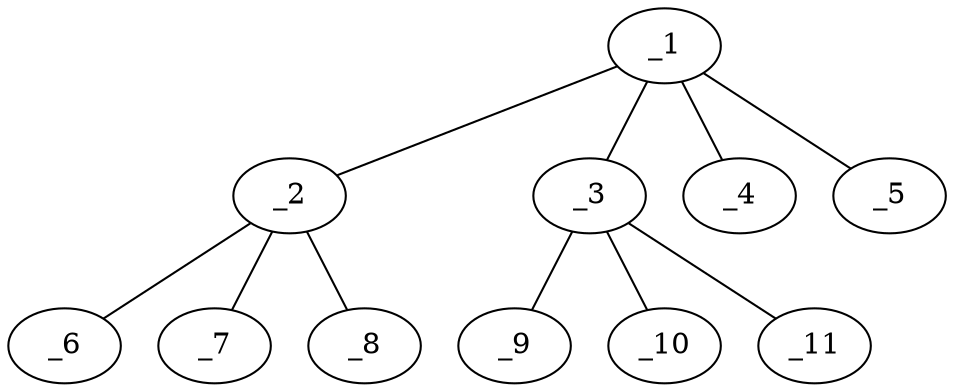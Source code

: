 graph molid28447 {
	_1	 [charge=0,
		chem=1,
		symbol="C  ",
		x="3.7321",
		y=0];
	_2	 [charge=0,
		chem=5,
		symbol="S  ",
		x="4.5981",
		y="0.5"];
	_1 -- _2	 [valence=1];
	_3	 [charge=0,
		chem=5,
		symbol="S  ",
		x="2.866",
		y="-0.5"];
	_1 -- _3	 [valence=1];
	_4	 [charge=0,
		chem=21,
		symbol="I  ",
		x="4.2321",
		y="-0.866"];
	_1 -- _4	 [valence=1];
	_5	 [charge=0,
		chem=21,
		symbol="I  ",
		x="3.2321",
		y="0.866"];
	_1 -- _5	 [valence=1];
	_6	 [charge=0,
		chem=2,
		symbol="O  ",
		x="5.4641",
		y=1];
	_2 -- _6	 [valence=2];
	_7	 [charge=0,
		chem=2,
		symbol="O  ",
		x="4.0981",
		y="1.366"];
	_2 -- _7	 [valence=2];
	_8	 [charge=0,
		chem=2,
		symbol="O  ",
		x="5.0981",
		y="-0.366"];
	_2 -- _8	 [valence=1];
	_9	 [charge=0,
		chem=2,
		symbol="O  ",
		x=2,
		y="-1"];
	_3 -- _9	 [valence=2];
	_10	 [charge=0,
		chem=2,
		symbol="O  ",
		x="3.366",
		y="-1.366"];
	_3 -- _10	 [valence=2];
	_11	 [charge=0,
		chem=2,
		symbol="O  ",
		x="2.366",
		y="0.366"];
	_3 -- _11	 [valence=1];
}
